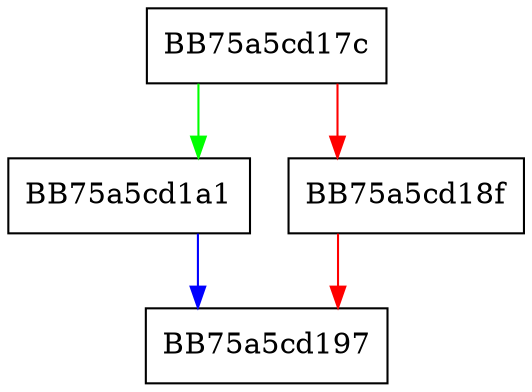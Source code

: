 digraph AddCertificate {
  node [shape="box"];
  graph [splines=ortho];
  BB75a5cd17c -> BB75a5cd1a1 [color="green"];
  BB75a5cd17c -> BB75a5cd18f [color="red"];
  BB75a5cd18f -> BB75a5cd197 [color="red"];
  BB75a5cd1a1 -> BB75a5cd197 [color="blue"];
}